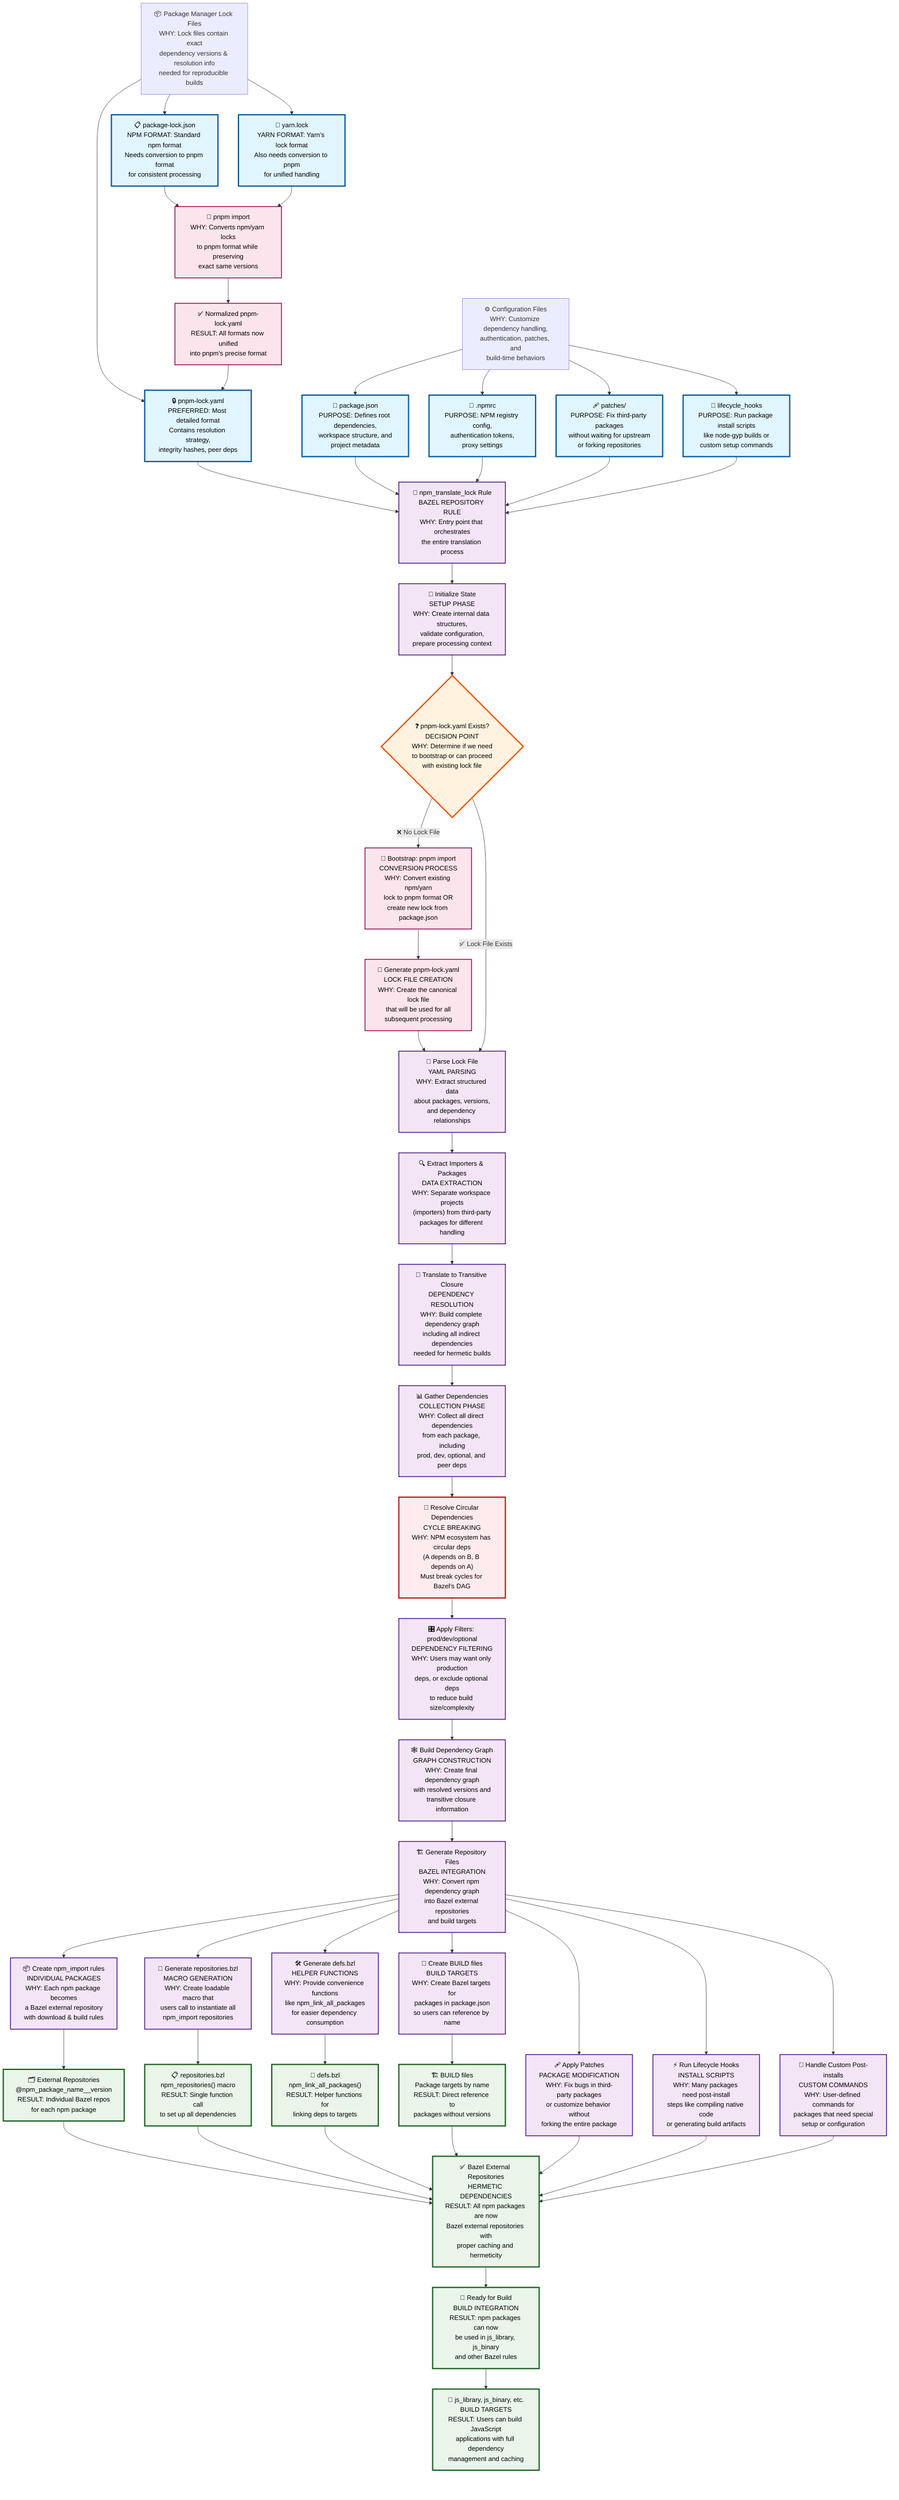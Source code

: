 graph TD
    %% Input Sources with Detailed Explanations
    A[📦 Package Manager Lock Files<br/>WHY: Lock files contain exact<br/>dependency versions & resolution info<br/>needed for reproducible builds] 
    
    A --> A1["🔒 pnpm-lock.yaml<br/>PREFERRED: Most detailed format<br/>Contains resolution strategy,<br/>integrity hashes, peer deps"]
    A --> A2["📋 package-lock.json<br/>NPM FORMAT: Standard npm format<br/>Needs conversion to pnpm format<br/>for consistent processing"]
    A --> A3["🧶 yarn.lock<br/>YARN FORMAT: Yarn's lock format<br/>Also needs conversion to pnpm<br/>for unified handling"]
    
    %% Lock File Conversion Process
    A2 --> B1["🔄 pnpm import<br/>WHY: Converts npm/yarn locks<br/>to pnpm format while preserving<br/>exact same versions"]
    A3 --> B1
    B1 --> B1_OUT["✅ Normalized pnpm-lock.yaml<br/>RESULT: All formats now unified<br/>into pnpm's precise format"]
    B1_OUT --> A1
    
    %% Configuration Inputs with Explanations
    C["⚙️ Configuration Files<br/>WHY: Customize dependency handling,<br/>authentication, patches, and<br/>build-time behaviors"]
    
    C --> C1["📄 package.json<br/>PURPOSE: Defines root dependencies,<br/>workspace structure, and<br/>project metadata"]
    C --> C2["🔐 .npmrc<br/>PURPOSE: NPM registry config,<br/>authentication tokens,<br/>proxy settings"]
    C --> C3["🩹 patches/<br/>PURPOSE: Fix third-party packages<br/>without waiting for upstream<br/>or forking repositories"]
    C --> C4["🔄 lifecycle_hooks<br/>PURPOSE: Run package install scripts<br/>like node-gyp builds or<br/>custom setup commands"]
    
    %% Main Processing Entry Point
    A1 --> B["🎯 npm_translate_lock Rule<br/>BAZEL REPOSITORY RULE<br/>WHY: Entry point that orchestrates<br/>the entire translation process"]
    C1 --> B
    C2 --> B
    C3 --> B
    C4 --> B
    
    %% State Initialization
    B --> D["🚀 Initialize State<br/>SETUP PHASE<br/>WHY: Create internal data structures,<br/>validate configuration,<br/>prepare processing context"]
    
    %% Lock File Existence Check
    D --> E{"❓ pnpm-lock.yaml Exists?<br/>DECISION POINT<br/>WHY: Determine if we need<br/>to bootstrap or can proceed<br/>with existing lock file"}
    
    %% Bootstrap Path
    E -->|"❌ No Lock File"| F["🔧 Bootstrap: pnpm import<br/>CONVERSION PROCESS<br/>WHY: Convert existing npm/yarn<br/>lock to pnpm format OR<br/>create new lock from package.json"]
    
    F --> G["📝 Generate pnpm-lock.yaml<br/>LOCK FILE CREATION<br/>WHY: Create the canonical lock file<br/>that will be used for all<br/>subsequent processing"]
    
    G --> H["📖 Parse Lock File<br/>YAML PARSING<br/>WHY: Extract structured data<br/>about packages, versions,<br/>and dependency relationships"]
    
    %% Direct Path
    E -->|"✅ Lock File Exists"| H
    
    %% Data Extraction Phase
    H --> I["🔍 Extract Importers & Packages<br/>DATA EXTRACTION<br/>WHY: Separate workspace projects<br/>(importers) from third-party<br/>packages for different handling"]
    
    %% Core Translation Process
    I --> J["🔄 Translate to Transitive Closure<br/>DEPENDENCY RESOLUTION<br/>WHY: Build complete dependency graph<br/>including all indirect dependencies<br/>needed for hermetic builds"]
    
    %% Detailed Transitive Closure Steps
    J --> J1["📊 Gather Dependencies<br/>COLLECTION PHASE<br/>WHY: Collect all direct dependencies<br/>from each package, including<br/>prod, dev, optional, and peer deps"]
    
    J1 --> J2["🔗 Resolve Circular Dependencies<br/>CYCLE BREAKING<br/>WHY: NPM ecosystem has circular deps<br/>(A depends on B, B depends on A)<br/>Must break cycles for Bazel's DAG"]
    
    J2 --> J3["🎛️ Apply Filters: prod/dev/optional<br/>DEPENDENCY FILTERING<br/>WHY: Users may want only production<br/>deps, or exclude optional deps<br/>to reduce build size/complexity"]
    
    J3 --> J4["🕸️ Build Dependency Graph<br/>GRAPH CONSTRUCTION<br/>WHY: Create final dependency graph<br/>with resolved versions and<br/>transitive closure information"]
    
    %% Repository Generation Phase
    J4 --> K["🏗️ Generate Repository Files<br/>BAZEL INTEGRATION<br/>WHY: Convert npm dependency graph<br/>into Bazel external repositories<br/>and build targets"]
    
    %% Detailed Repository Generation
    K --> K1["📦 Create npm_import rules<br/>INDIVIDUAL PACKAGES<br/>WHY: Each npm package becomes<br/>a Bazel external repository<br/>with download & build rules"]
    
    K --> K2["📜 Generate repositories.bzl<br/>MACRO GENERATION<br/>WHY: Create loadable macro that<br/>users call to instantiate all<br/>npm_import repositories"]
    
    K --> K3["🛠️ Generate defs.bzl<br/>HELPER FUNCTIONS<br/>WHY: Provide convenience functions<br/>like npm_link_all_packages<br/>for easier dependency consumption"]
    
    K --> K4["🏢 Create BUILD files<br/>BUILD TARGETS<br/>WHY: Create Bazel targets for<br/>packages in package.json<br/>so users can reference by name"]
    
    %% Additional Processing Steps
    K --> M["🩹 Apply Patches<br/>PACKAGE MODIFICATION<br/>WHY: Fix bugs in third-party packages<br/>or customize behavior without<br/>forking the entire package"]
    
    K --> N["⚡ Run Lifecycle Hooks<br/>INSTALL SCRIPTS<br/>WHY: Many packages need post-install<br/>steps like compiling native code<br/>or generating build artifacts"]
    
    K --> O["🔧 Handle Custom Post-installs<br/>CUSTOM COMMANDS<br/>WHY: User-defined commands for<br/>packages that need special<br/>setup or configuration"]
    
    %% Output Generation
    K1 --> L1["🗂️ External Repositories<br/>@npm_package_name__version<br/>RESULT: Individual Bazel repos<br/>for each npm package"]
    
    K2 --> L2["📋 repositories.bzl<br/>npm_repositories() macro<br/>RESULT: Single function call<br/>to set up all dependencies"]
    
    K3 --> L3["🔧 defs.bzl<br/>npm_link_all_packages()<br/>RESULT: Helper functions for<br/>linking deps to targets"]
    
    K4 --> L4["🏗️ BUILD files<br/>Package targets by name<br/>RESULT: Direct reference to<br/>packages without versions"]
    
    %% Final Integration
    L1 --> P["✅ Bazel External Repositories<br/>HERMETIC DEPENDENCIES<br/>RESULT: All npm packages are now<br/>Bazel external repositories with<br/>proper caching and hermeticity"]
    L2 --> P
    L3 --> P
    L4 --> P
    M --> P
    N --> P
    O --> P
    
    %% Build Integration
    P --> Q["🎯 Ready for Build<br/>BUILD INTEGRATION<br/>RESULT: npm packages can now<br/>be used in js_library, js_binary<br/>and other Bazel rules"]
    
    Q --> R["🚀 js_library, js_binary, etc.<br/>BUILD TARGETS<br/>RESULT: Users can build JavaScript<br/>applications with full dependency<br/>management and caching"]
    
    %% Enhanced Styling
    classDef inputFile fill:#e1f5fe,stroke:#01579b,stroke-width:3px,color:#000
    classDef process fill:#f3e5f5,stroke:#4a148c,stroke-width:2px,color:#000
    classDef output fill:#e8f5e8,stroke:#1b5e20,stroke-width:3px,color:#000
    classDef decision fill:#fff3e0,stroke:#e65100,stroke-width:3px,color:#000
    classDef bootstrap fill:#fce4ec,stroke:#880e4f,stroke-width:2px,color:#000
    classDef critical fill:#ffebee,stroke:#b71c1c,stroke-width:3px,color:#000
    
    class A1,A2,A3,C1,C2,C3,C4 inputFile
    class B,D,H,I,J,J1,J2,J3,J4,K,K1,K2,K3,K4,M,N,O process
    class L1,L2,L3,L4,P,Q,R output
    class E decision
    class F,G,B1,B1_OUT bootstrap
    class J2 critical